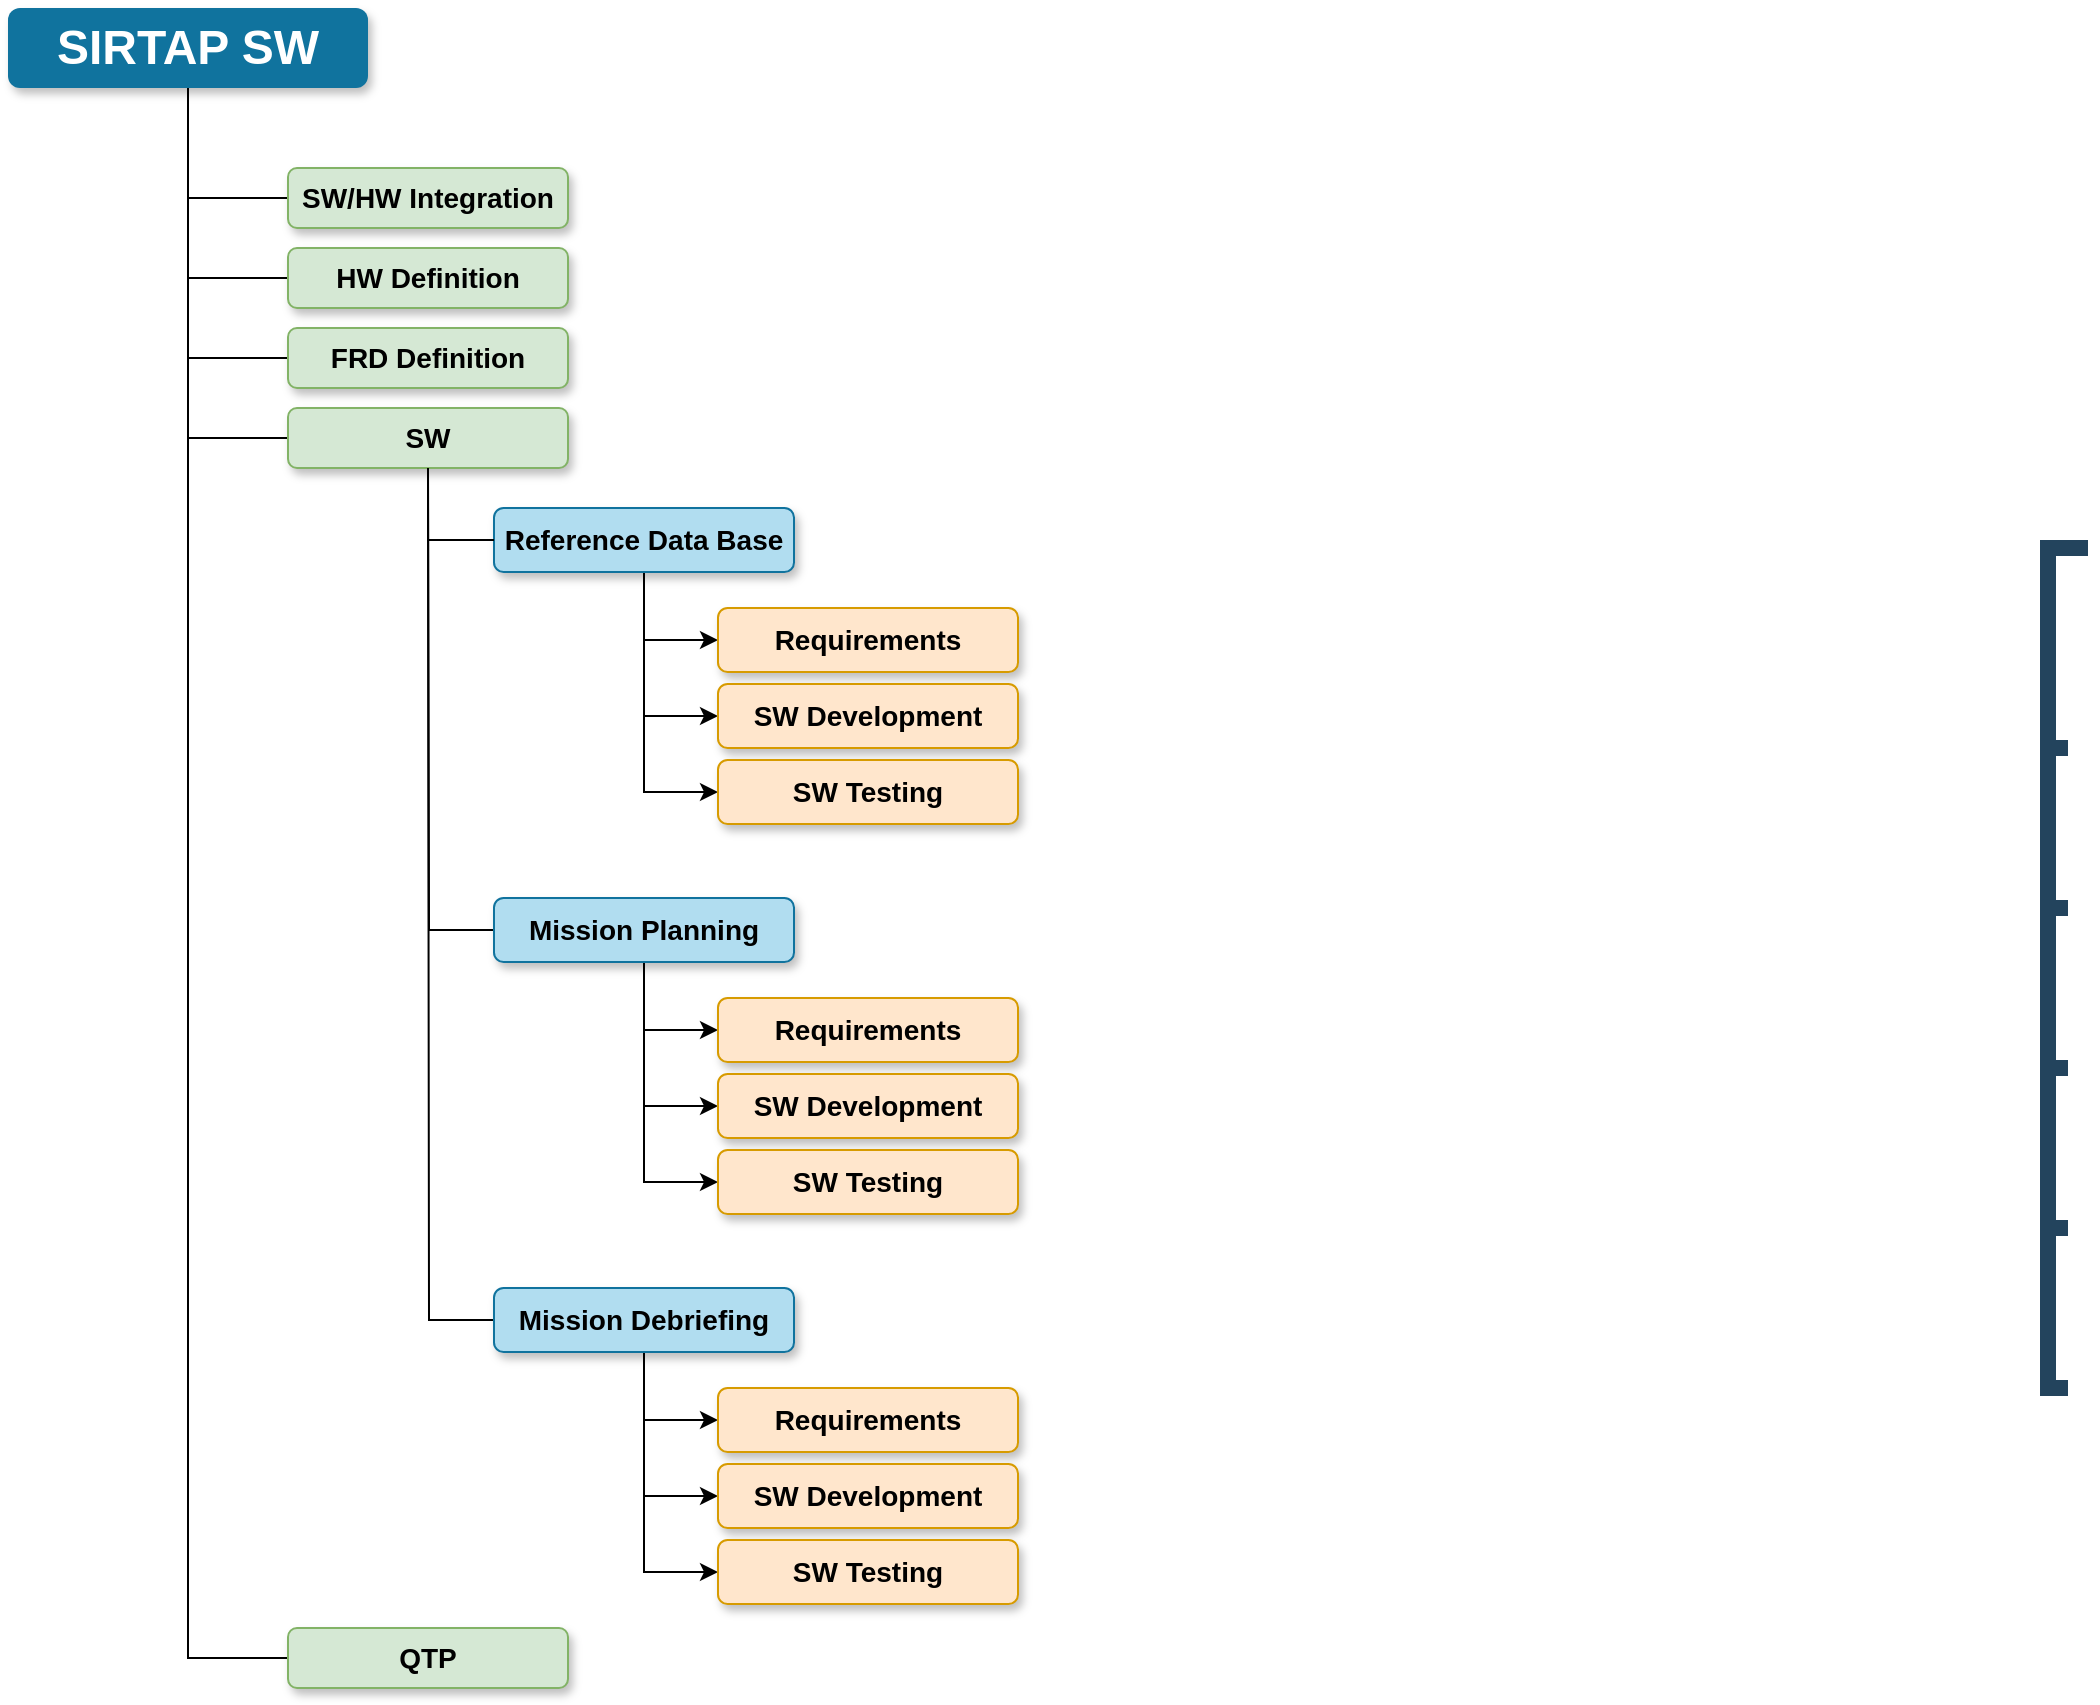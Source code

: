 <mxfile version="21.6.2" type="github">
  <diagram name="Page-1" id="64c3da0e-402f-94eb-ee01-a36477274f13">
    <mxGraphModel dx="2390" dy="1273" grid="1" gridSize="10" guides="1" tooltips="1" connect="1" arrows="1" fold="1" page="1" pageScale="1" pageWidth="1169" pageHeight="826" background="none" math="0" shadow="0">
      <root>
        <mxCell id="0" />
        <mxCell id="1" parent="0" />
        <mxCell id="KeRA11IeZrb4UOe-3Uj5-273" style="edgeStyle=orthogonalEdgeStyle;rounded=0;orthogonalLoop=1;jettySize=auto;html=1;exitX=0.5;exitY=1;exitDx=0;exitDy=0;entryX=0;entryY=0.5;entryDx=0;entryDy=0;endArrow=none;endFill=0;" edge="1" parent="1" source="2" target="KeRA11IeZrb4UOe-3Uj5-272">
          <mxGeometry relative="1" as="geometry" />
        </mxCell>
        <mxCell id="2" value="SIRTAP SW" style="whiteSpace=wrap;rounded=1;shadow=1;fillColor=#10739E;strokeColor=none;fontColor=#FFFFFF;fontStyle=1;fontSize=24" parent="1" vertex="1">
          <mxGeometry x="140" y="60" width="180" height="40" as="geometry" />
        </mxCell>
        <mxCell id="KeRA11IeZrb4UOe-3Uj5-238" style="edgeStyle=orthogonalEdgeStyle;rounded=0;orthogonalLoop=1;jettySize=auto;html=1;exitX=0;exitY=0.5;exitDx=0;exitDy=0;endArrow=none;endFill=0;" edge="1" parent="1" source="3" target="2">
          <mxGeometry relative="1" as="geometry" />
        </mxCell>
        <mxCell id="3" value="SW/HW Integration" style="whiteSpace=wrap;rounded=1;fillColor=#d5e8d4;strokeColor=#82b366;shadow=1;fontStyle=1;fontSize=14" parent="1" vertex="1">
          <mxGeometry x="280" y="140" width="140" height="30" as="geometry" />
        </mxCell>
        <mxCell id="167" value="" style="edgeStyle=elbowEdgeStyle;elbow=horizontal;rounded=0;fontColor=#000000;endArrow=none;endFill=0;strokeWidth=8;strokeColor=#23445D;" parent="1" target="157" edge="1">
          <mxGeometry width="100" height="100" relative="1" as="geometry">
            <mxPoint x="1180" y="330.0" as="sourcePoint" />
            <mxPoint x="1170.0" y="430.0" as="targetPoint" />
            <Array as="points">
              <mxPoint x="1160" y="380.0" />
            </Array>
          </mxGeometry>
        </mxCell>
        <mxCell id="168" value="" style="edgeStyle=elbowEdgeStyle;elbow=horizontal;rounded=0;fontColor=#000000;endArrow=none;endFill=0;strokeWidth=8;strokeColor=#23445D;" parent="1" target="158" edge="1">
          <mxGeometry width="100" height="100" relative="1" as="geometry">
            <mxPoint x="1180" y="330.0" as="sourcePoint" />
            <mxPoint x="1170.0" y="510.0" as="targetPoint" />
            <Array as="points">
              <mxPoint x="1160" y="420.0" />
            </Array>
          </mxGeometry>
        </mxCell>
        <mxCell id="169" value="" style="edgeStyle=elbowEdgeStyle;elbow=horizontal;rounded=0;fontColor=#000000;endArrow=none;endFill=0;strokeWidth=8;strokeColor=#23445D;" parent="1" target="161" edge="1">
          <mxGeometry width="100" height="100" relative="1" as="geometry">
            <mxPoint x="1180" y="330.0" as="sourcePoint" />
            <mxPoint x="1170" y="750.0" as="targetPoint" />
            <Array as="points">
              <mxPoint x="1160" y="550.0" />
            </Array>
          </mxGeometry>
        </mxCell>
        <mxCell id="170" value="" style="edgeStyle=elbowEdgeStyle;elbow=horizontal;rounded=0;fontColor=#000000;endArrow=none;endFill=0;strokeWidth=8;strokeColor=#23445D;" parent="1" target="160" edge="1">
          <mxGeometry width="100" height="100" relative="1" as="geometry">
            <mxPoint x="1180" y="330.0" as="sourcePoint" />
            <mxPoint x="1170" y="670.0" as="targetPoint" />
            <Array as="points">
              <mxPoint x="1160" y="500.0" />
            </Array>
          </mxGeometry>
        </mxCell>
        <mxCell id="171" value="" style="edgeStyle=elbowEdgeStyle;elbow=horizontal;rounded=0;fontColor=#000000;endArrow=none;endFill=0;strokeWidth=8;strokeColor=#23445D;" parent="1" target="159" edge="1">
          <mxGeometry width="100" height="100" relative="1" as="geometry">
            <mxPoint x="1180" y="330.0" as="sourcePoint" />
            <mxPoint x="1170.0" y="590.0" as="targetPoint" />
            <Array as="points">
              <mxPoint x="1160" y="470.0" />
            </Array>
          </mxGeometry>
        </mxCell>
        <mxCell id="KeRA11IeZrb4UOe-3Uj5-239" style="edgeStyle=orthogonalEdgeStyle;rounded=0;orthogonalLoop=1;jettySize=auto;html=1;exitX=0;exitY=0.5;exitDx=0;exitDy=0;endArrow=none;endFill=0;entryX=0.5;entryY=1;entryDx=0;entryDy=0;" edge="1" parent="1" source="KeRA11IeZrb4UOe-3Uj5-234" target="2">
          <mxGeometry relative="1" as="geometry">
            <mxPoint x="230" y="200" as="targetPoint" />
          </mxGeometry>
        </mxCell>
        <mxCell id="KeRA11IeZrb4UOe-3Uj5-234" value="HW Definition" style="whiteSpace=wrap;rounded=1;fillColor=#d5e8d4;strokeColor=#82b366;shadow=1;fontStyle=1;fontSize=14" vertex="1" parent="1">
          <mxGeometry x="280" y="180" width="140" height="30" as="geometry" />
        </mxCell>
        <mxCell id="KeRA11IeZrb4UOe-3Uj5-240" style="edgeStyle=orthogonalEdgeStyle;rounded=0;orthogonalLoop=1;jettySize=auto;html=1;exitX=0;exitY=0.5;exitDx=0;exitDy=0;endArrow=none;endFill=0;entryX=0.5;entryY=1;entryDx=0;entryDy=0;" edge="1" parent="1" source="KeRA11IeZrb4UOe-3Uj5-235" target="2">
          <mxGeometry relative="1" as="geometry">
            <mxPoint x="220" y="150" as="targetPoint" />
          </mxGeometry>
        </mxCell>
        <mxCell id="KeRA11IeZrb4UOe-3Uj5-235" value="FRD Definition" style="whiteSpace=wrap;rounded=1;fillColor=#d5e8d4;strokeColor=#82b366;shadow=1;fontStyle=1;fontSize=14" vertex="1" parent="1">
          <mxGeometry x="280" y="220" width="140" height="30" as="geometry" />
        </mxCell>
        <mxCell id="KeRA11IeZrb4UOe-3Uj5-242" style="edgeStyle=orthogonalEdgeStyle;rounded=0;orthogonalLoop=1;jettySize=auto;html=1;exitX=0;exitY=0.5;exitDx=0;exitDy=0;entryX=0.5;entryY=1;entryDx=0;entryDy=0;endArrow=none;endFill=0;" edge="1" parent="1" source="KeRA11IeZrb4UOe-3Uj5-241" target="2">
          <mxGeometry relative="1" as="geometry" />
        </mxCell>
        <mxCell id="KeRA11IeZrb4UOe-3Uj5-241" value="SW" style="whiteSpace=wrap;rounded=1;fillColor=#d5e8d4;strokeColor=#82b366;shadow=1;fontStyle=1;fontSize=14" vertex="1" parent="1">
          <mxGeometry x="280" y="260" width="140" height="30" as="geometry" />
        </mxCell>
        <mxCell id="KeRA11IeZrb4UOe-3Uj5-256" value="" style="group" vertex="1" connectable="0" parent="1">
          <mxGeometry x="383" y="310" width="220" height="158" as="geometry" />
        </mxCell>
        <mxCell id="KeRA11IeZrb4UOe-3Uj5-263" style="edgeStyle=orthogonalEdgeStyle;rounded=0;orthogonalLoop=1;jettySize=auto;html=1;exitX=0.5;exitY=1;exitDx=0;exitDy=0;entryX=0;entryY=0.5;entryDx=0;entryDy=0;" edge="1" parent="KeRA11IeZrb4UOe-3Uj5-256" source="KeRA11IeZrb4UOe-3Uj5-243" target="KeRA11IeZrb4UOe-3Uj5-244">
          <mxGeometry relative="1" as="geometry" />
        </mxCell>
        <mxCell id="KeRA11IeZrb4UOe-3Uj5-264" style="edgeStyle=orthogonalEdgeStyle;rounded=0;orthogonalLoop=1;jettySize=auto;html=1;exitX=0.5;exitY=1;exitDx=0;exitDy=0;entryX=0;entryY=0.5;entryDx=0;entryDy=0;" edge="1" parent="KeRA11IeZrb4UOe-3Uj5-256" source="KeRA11IeZrb4UOe-3Uj5-243" target="KeRA11IeZrb4UOe-3Uj5-245">
          <mxGeometry relative="1" as="geometry" />
        </mxCell>
        <mxCell id="KeRA11IeZrb4UOe-3Uj5-265" style="edgeStyle=orthogonalEdgeStyle;rounded=0;orthogonalLoop=1;jettySize=auto;html=1;exitX=0.5;exitY=1;exitDx=0;exitDy=0;entryX=0;entryY=0.5;entryDx=0;entryDy=0;" edge="1" parent="KeRA11IeZrb4UOe-3Uj5-256" source="KeRA11IeZrb4UOe-3Uj5-243" target="KeRA11IeZrb4UOe-3Uj5-246">
          <mxGeometry relative="1" as="geometry" />
        </mxCell>
        <mxCell id="KeRA11IeZrb4UOe-3Uj5-243" value="Reference Data Base" style="whiteSpace=wrap;rounded=1;fillColor=#b1ddf0;strokeColor=#10739e;shadow=1;fontStyle=1;fontSize=14;" vertex="1" parent="KeRA11IeZrb4UOe-3Uj5-256">
          <mxGeometry width="150" height="32" as="geometry" />
        </mxCell>
        <mxCell id="KeRA11IeZrb4UOe-3Uj5-244" value="Requirements" style="whiteSpace=wrap;rounded=1;fillColor=#ffe6cc;strokeColor=#d79b00;shadow=1;fontStyle=1;fontSize=14;" vertex="1" parent="KeRA11IeZrb4UOe-3Uj5-256">
          <mxGeometry x="112" y="50" width="150" height="32" as="geometry" />
        </mxCell>
        <mxCell id="KeRA11IeZrb4UOe-3Uj5-245" value="SW Development" style="whiteSpace=wrap;rounded=1;fillColor=#ffe6cc;strokeColor=#d79b00;shadow=1;fontStyle=1;fontSize=14;" vertex="1" parent="KeRA11IeZrb4UOe-3Uj5-256">
          <mxGeometry x="112" y="88" width="150" height="32" as="geometry" />
        </mxCell>
        <mxCell id="KeRA11IeZrb4UOe-3Uj5-246" value="SW Testing" style="whiteSpace=wrap;rounded=1;fillColor=#ffe6cc;strokeColor=#d79b00;shadow=1;fontStyle=1;fontSize=14;" vertex="1" parent="KeRA11IeZrb4UOe-3Uj5-256">
          <mxGeometry x="112" y="126" width="150" height="32" as="geometry" />
        </mxCell>
        <mxCell id="KeRA11IeZrb4UOe-3Uj5-257" value="" style="group" vertex="1" connectable="0" parent="1">
          <mxGeometry x="383" y="505" width="220" height="158" as="geometry" />
        </mxCell>
        <mxCell id="KeRA11IeZrb4UOe-3Uj5-260" style="edgeStyle=orthogonalEdgeStyle;rounded=0;orthogonalLoop=1;jettySize=auto;html=1;exitX=0;exitY=0.5;exitDx=0;exitDy=0;endArrow=none;endFill=0;" edge="1" parent="KeRA11IeZrb4UOe-3Uj5-257" source="KeRA11IeZrb4UOe-3Uj5-247">
          <mxGeometry relative="1" as="geometry">
            <mxPoint x="-33" y="-215" as="targetPoint" />
          </mxGeometry>
        </mxCell>
        <mxCell id="KeRA11IeZrb4UOe-3Uj5-266" style="edgeStyle=orthogonalEdgeStyle;rounded=0;orthogonalLoop=1;jettySize=auto;html=1;exitX=0.5;exitY=1;exitDx=0;exitDy=0;entryX=0;entryY=0.5;entryDx=0;entryDy=0;" edge="1" parent="KeRA11IeZrb4UOe-3Uj5-257" source="KeRA11IeZrb4UOe-3Uj5-247" target="KeRA11IeZrb4UOe-3Uj5-248">
          <mxGeometry relative="1" as="geometry" />
        </mxCell>
        <mxCell id="KeRA11IeZrb4UOe-3Uj5-267" style="edgeStyle=orthogonalEdgeStyle;rounded=0;orthogonalLoop=1;jettySize=auto;html=1;exitX=0.5;exitY=1;exitDx=0;exitDy=0;entryX=0;entryY=0.5;entryDx=0;entryDy=0;" edge="1" parent="KeRA11IeZrb4UOe-3Uj5-257" source="KeRA11IeZrb4UOe-3Uj5-247" target="KeRA11IeZrb4UOe-3Uj5-249">
          <mxGeometry relative="1" as="geometry" />
        </mxCell>
        <mxCell id="KeRA11IeZrb4UOe-3Uj5-268" style="edgeStyle=orthogonalEdgeStyle;rounded=0;orthogonalLoop=1;jettySize=auto;html=1;exitX=0.5;exitY=1;exitDx=0;exitDy=0;entryX=0;entryY=0.5;entryDx=0;entryDy=0;" edge="1" parent="KeRA11IeZrb4UOe-3Uj5-257" source="KeRA11IeZrb4UOe-3Uj5-247" target="KeRA11IeZrb4UOe-3Uj5-250">
          <mxGeometry relative="1" as="geometry" />
        </mxCell>
        <mxCell id="KeRA11IeZrb4UOe-3Uj5-247" value="Mission Planning" style="whiteSpace=wrap;rounded=1;fillColor=#b1ddf0;strokeColor=#10739e;shadow=1;fontStyle=1;fontSize=14;" vertex="1" parent="KeRA11IeZrb4UOe-3Uj5-257">
          <mxGeometry width="150" height="32" as="geometry" />
        </mxCell>
        <mxCell id="KeRA11IeZrb4UOe-3Uj5-248" value="Requirements" style="whiteSpace=wrap;rounded=1;fillColor=#ffe6cc;strokeColor=#d79b00;shadow=1;fontStyle=1;fontSize=14;" vertex="1" parent="KeRA11IeZrb4UOe-3Uj5-257">
          <mxGeometry x="112" y="50" width="150" height="32" as="geometry" />
        </mxCell>
        <mxCell id="KeRA11IeZrb4UOe-3Uj5-249" value="SW Development" style="whiteSpace=wrap;rounded=1;fillColor=#ffe6cc;strokeColor=#d79b00;shadow=1;fontStyle=1;fontSize=14;" vertex="1" parent="KeRA11IeZrb4UOe-3Uj5-257">
          <mxGeometry x="112" y="88" width="150" height="32" as="geometry" />
        </mxCell>
        <mxCell id="KeRA11IeZrb4UOe-3Uj5-250" value="SW Testing" style="whiteSpace=wrap;rounded=1;fillColor=#ffe6cc;strokeColor=#d79b00;shadow=1;fontStyle=1;fontSize=14;" vertex="1" parent="KeRA11IeZrb4UOe-3Uj5-257">
          <mxGeometry x="112" y="126" width="150" height="32" as="geometry" />
        </mxCell>
        <mxCell id="KeRA11IeZrb4UOe-3Uj5-258" value="" style="group" vertex="1" connectable="0" parent="1">
          <mxGeometry x="383" y="700" width="220" height="158" as="geometry" />
        </mxCell>
        <mxCell id="KeRA11IeZrb4UOe-3Uj5-261" style="edgeStyle=orthogonalEdgeStyle;rounded=0;orthogonalLoop=1;jettySize=auto;html=1;exitX=0;exitY=0.5;exitDx=0;exitDy=0;endArrow=none;endFill=0;" edge="1" parent="KeRA11IeZrb4UOe-3Uj5-258" source="KeRA11IeZrb4UOe-3Uj5-251">
          <mxGeometry relative="1" as="geometry">
            <mxPoint x="-33" y="-410" as="targetPoint" />
          </mxGeometry>
        </mxCell>
        <mxCell id="KeRA11IeZrb4UOe-3Uj5-269" style="edgeStyle=orthogonalEdgeStyle;rounded=0;orthogonalLoop=1;jettySize=auto;html=1;exitX=0.5;exitY=1;exitDx=0;exitDy=0;entryX=0;entryY=0.5;entryDx=0;entryDy=0;" edge="1" parent="KeRA11IeZrb4UOe-3Uj5-258" source="KeRA11IeZrb4UOe-3Uj5-251" target="KeRA11IeZrb4UOe-3Uj5-252">
          <mxGeometry relative="1" as="geometry" />
        </mxCell>
        <mxCell id="KeRA11IeZrb4UOe-3Uj5-270" style="edgeStyle=orthogonalEdgeStyle;rounded=0;orthogonalLoop=1;jettySize=auto;html=1;exitX=0.5;exitY=1;exitDx=0;exitDy=0;entryX=0;entryY=0.5;entryDx=0;entryDy=0;" edge="1" parent="KeRA11IeZrb4UOe-3Uj5-258" source="KeRA11IeZrb4UOe-3Uj5-251" target="KeRA11IeZrb4UOe-3Uj5-253">
          <mxGeometry relative="1" as="geometry" />
        </mxCell>
        <mxCell id="KeRA11IeZrb4UOe-3Uj5-271" style="edgeStyle=orthogonalEdgeStyle;rounded=0;orthogonalLoop=1;jettySize=auto;html=1;exitX=0.5;exitY=1;exitDx=0;exitDy=0;entryX=0;entryY=0.5;entryDx=0;entryDy=0;" edge="1" parent="KeRA11IeZrb4UOe-3Uj5-258" source="KeRA11IeZrb4UOe-3Uj5-251" target="KeRA11IeZrb4UOe-3Uj5-254">
          <mxGeometry relative="1" as="geometry" />
        </mxCell>
        <mxCell id="KeRA11IeZrb4UOe-3Uj5-251" value="Mission Debriefing" style="whiteSpace=wrap;rounded=1;fillColor=#b1ddf0;strokeColor=#10739e;shadow=1;fontStyle=1;fontSize=14;" vertex="1" parent="KeRA11IeZrb4UOe-3Uj5-258">
          <mxGeometry width="150" height="32" as="geometry" />
        </mxCell>
        <mxCell id="KeRA11IeZrb4UOe-3Uj5-252" value="Requirements" style="whiteSpace=wrap;rounded=1;fillColor=#ffe6cc;strokeColor=#d79b00;shadow=1;fontStyle=1;fontSize=14;" vertex="1" parent="KeRA11IeZrb4UOe-3Uj5-258">
          <mxGeometry x="112" y="50" width="150" height="32" as="geometry" />
        </mxCell>
        <mxCell id="KeRA11IeZrb4UOe-3Uj5-253" value="SW Development" style="whiteSpace=wrap;rounded=1;fillColor=#ffe6cc;strokeColor=#d79b00;shadow=1;fontStyle=1;fontSize=14;" vertex="1" parent="KeRA11IeZrb4UOe-3Uj5-258">
          <mxGeometry x="112" y="88" width="150" height="32" as="geometry" />
        </mxCell>
        <mxCell id="KeRA11IeZrb4UOe-3Uj5-254" value="SW Testing" style="whiteSpace=wrap;rounded=1;fillColor=#ffe6cc;strokeColor=#d79b00;shadow=1;fontStyle=1;fontSize=14;" vertex="1" parent="KeRA11IeZrb4UOe-3Uj5-258">
          <mxGeometry x="112" y="126" width="150" height="32" as="geometry" />
        </mxCell>
        <mxCell id="KeRA11IeZrb4UOe-3Uj5-259" style="edgeStyle=orthogonalEdgeStyle;rounded=0;orthogonalLoop=1;jettySize=auto;html=1;exitX=0;exitY=0.5;exitDx=0;exitDy=0;entryX=0.5;entryY=1;entryDx=0;entryDy=0;endArrow=none;endFill=0;" edge="1" parent="1" source="KeRA11IeZrb4UOe-3Uj5-243" target="KeRA11IeZrb4UOe-3Uj5-241">
          <mxGeometry relative="1" as="geometry" />
        </mxCell>
        <mxCell id="KeRA11IeZrb4UOe-3Uj5-272" value="QTP" style="whiteSpace=wrap;rounded=1;fillColor=#d5e8d4;strokeColor=#82b366;shadow=1;fontStyle=1;fontSize=14" vertex="1" parent="1">
          <mxGeometry x="280" y="870" width="140" height="30" as="geometry" />
        </mxCell>
      </root>
    </mxGraphModel>
  </diagram>
</mxfile>
